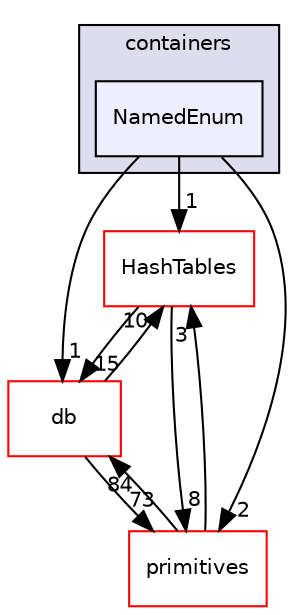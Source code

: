 digraph "src/OpenFOAM/containers/NamedEnum" {
  bgcolor=transparent;
  compound=true
  node [ fontsize="10", fontname="Helvetica"];
  edge [ labelfontsize="10", labelfontname="Helvetica"];
  subgraph clusterdir_19d0872053bde092be81d7fe3f56cbf7 {
    graph [ bgcolor="#ddddee", pencolor="black", label="containers" fontname="Helvetica", fontsize="10", URL="dir_19d0872053bde092be81d7fe3f56cbf7.html"]
  dir_3e6ead7d2846b6967f7dc155cd35bd88 [shape=box, label="NamedEnum", style="filled", fillcolor="#eeeeff", pencolor="black", URL="dir_3e6ead7d2846b6967f7dc155cd35bd88.html"];
  }
  dir_46dbcbff8acc0ae94a21b2306d4033de [shape=box label="HashTables" color="red" URL="dir_46dbcbff8acc0ae94a21b2306d4033de.html"];
  dir_63c634f7a7cfd679ac26c67fb30fc32f [shape=box label="db" color="red" URL="dir_63c634f7a7cfd679ac26c67fb30fc32f.html"];
  dir_3e50f45338116b169052b428016851aa [shape=box label="primitives" color="red" URL="dir_3e50f45338116b169052b428016851aa.html"];
  dir_46dbcbff8acc0ae94a21b2306d4033de->dir_63c634f7a7cfd679ac26c67fb30fc32f [headlabel="15", labeldistance=1.5 headhref="dir_001905_001944.html"];
  dir_46dbcbff8acc0ae94a21b2306d4033de->dir_3e50f45338116b169052b428016851aa [headlabel="8", labeldistance=1.5 headhref="dir_001905_002313.html"];
  dir_3e6ead7d2846b6967f7dc155cd35bd88->dir_46dbcbff8acc0ae94a21b2306d4033de [headlabel="1", labeldistance=1.5 headhref="dir_001943_001905.html"];
  dir_3e6ead7d2846b6967f7dc155cd35bd88->dir_63c634f7a7cfd679ac26c67fb30fc32f [headlabel="1", labeldistance=1.5 headhref="dir_001943_001944.html"];
  dir_3e6ead7d2846b6967f7dc155cd35bd88->dir_3e50f45338116b169052b428016851aa [headlabel="2", labeldistance=1.5 headhref="dir_001943_002313.html"];
  dir_63c634f7a7cfd679ac26c67fb30fc32f->dir_46dbcbff8acc0ae94a21b2306d4033de [headlabel="10", labeldistance=1.5 headhref="dir_001944_001905.html"];
  dir_63c634f7a7cfd679ac26c67fb30fc32f->dir_3e50f45338116b169052b428016851aa [headlabel="73", labeldistance=1.5 headhref="dir_001944_002313.html"];
  dir_3e50f45338116b169052b428016851aa->dir_46dbcbff8acc0ae94a21b2306d4033de [headlabel="3", labeldistance=1.5 headhref="dir_002313_001905.html"];
  dir_3e50f45338116b169052b428016851aa->dir_63c634f7a7cfd679ac26c67fb30fc32f [headlabel="84", labeldistance=1.5 headhref="dir_002313_001944.html"];
}
